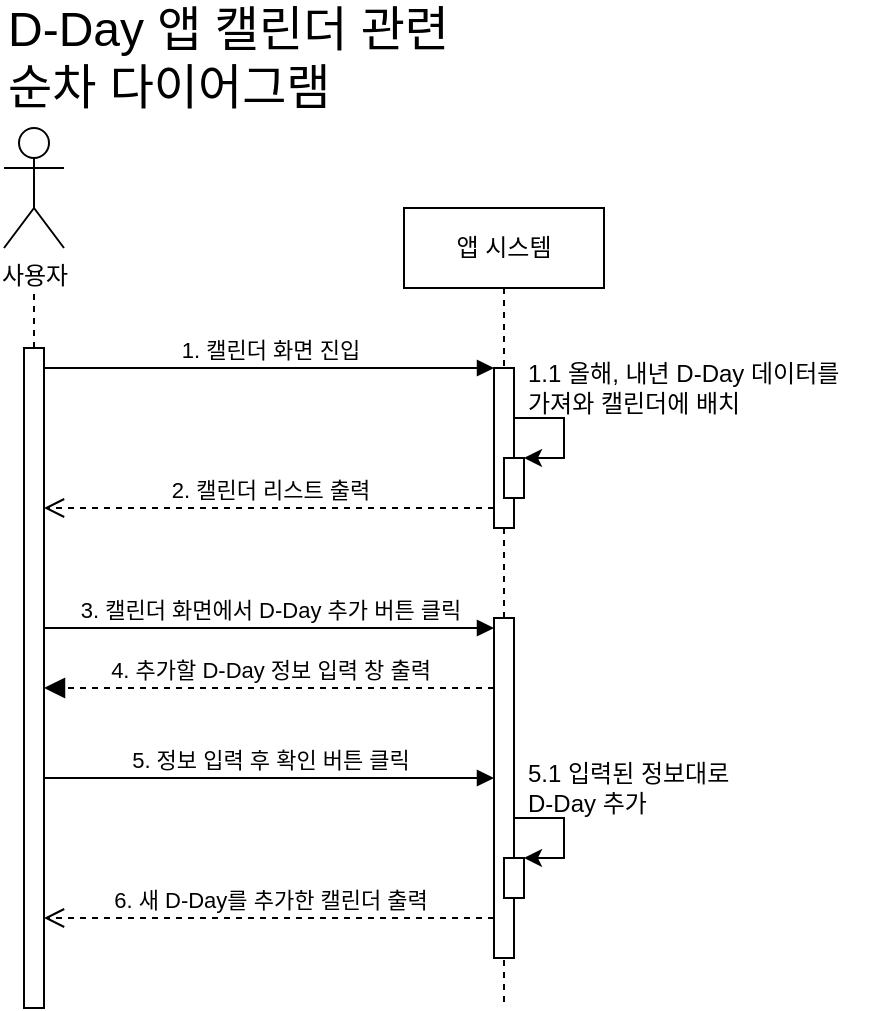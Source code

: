 <mxfile version="26.2.12">
  <diagram name="페이지-1" id="AUUasoNCJ9PqL8mBtpLe">
    <mxGraphModel dx="1446" dy="604" grid="1" gridSize="10" guides="1" tooltips="1" connect="1" arrows="1" fold="1" page="1" pageScale="1" pageWidth="827" pageHeight="1169" math="0" shadow="0">
      <root>
        <mxCell id="0" />
        <mxCell id="1" parent="0" />
        <mxCell id="uxOgyWLReFZ4HEI4TJ-G-1" value="앱 시스템" style="shape=umlLifeline;perimeter=lifelinePerimeter;whiteSpace=wrap;html=1;container=0;dropTarget=0;collapsible=0;recursiveResize=0;outlineConnect=0;portConstraint=eastwest;newEdgeStyle={&quot;edgeStyle&quot;:&quot;elbowEdgeStyle&quot;,&quot;elbow&quot;:&quot;vertical&quot;,&quot;curved&quot;:0,&quot;rounded&quot;:0};" parent="1" vertex="1">
          <mxGeometry x="280" y="120" width="100" height="400" as="geometry" />
        </mxCell>
        <mxCell id="uxOgyWLReFZ4HEI4TJ-G-2" value="" style="html=1;points=[];perimeter=orthogonalPerimeter;outlineConnect=0;targetShapes=umlLifeline;portConstraint=eastwest;newEdgeStyle={&quot;edgeStyle&quot;:&quot;elbowEdgeStyle&quot;,&quot;elbow&quot;:&quot;vertical&quot;,&quot;curved&quot;:0,&quot;rounded&quot;:0};" parent="uxOgyWLReFZ4HEI4TJ-G-1" vertex="1">
          <mxGeometry x="45" y="80" width="10" height="80" as="geometry" />
        </mxCell>
        <mxCell id="uxOgyWLReFZ4HEI4TJ-G-23" value="1.1 올해, 내년 D-Day 데이터를&lt;div&gt;가져와 캘린더에 배치&lt;/div&gt;" style="text;html=1;align=left;verticalAlign=middle;resizable=0;points=[];autosize=1;strokeColor=none;fillColor=none;" parent="uxOgyWLReFZ4HEI4TJ-G-1" vertex="1">
          <mxGeometry x="60" y="70" width="180" height="40" as="geometry" />
        </mxCell>
        <mxCell id="uxOgyWLReFZ4HEI4TJ-G-24" value="" style="endArrow=classic;html=1;rounded=0;edgeStyle=orthogonalEdgeStyle;" parent="uxOgyWLReFZ4HEI4TJ-G-1" target="uxOgyWLReFZ4HEI4TJ-G-25" edge="1">
          <mxGeometry width="50" height="50" relative="1" as="geometry">
            <mxPoint x="55" y="105" as="sourcePoint" />
            <mxPoint x="110" y="125" as="targetPoint" />
            <Array as="points">
              <mxPoint x="80" y="105" />
              <mxPoint x="80" y="125" />
            </Array>
          </mxGeometry>
        </mxCell>
        <mxCell id="uxOgyWLReFZ4HEI4TJ-G-25" value="" style="html=1;points=[];perimeter=orthogonalPerimeter;outlineConnect=0;targetShapes=umlLifeline;portConstraint=eastwest;newEdgeStyle={&quot;edgeStyle&quot;:&quot;elbowEdgeStyle&quot;,&quot;elbow&quot;:&quot;vertical&quot;,&quot;curved&quot;:0,&quot;rounded&quot;:0};" parent="uxOgyWLReFZ4HEI4TJ-G-1" vertex="1">
          <mxGeometry x="50" y="125" width="10" height="20" as="geometry" />
        </mxCell>
        <mxCell id="uxOgyWLReFZ4HEI4TJ-G-17" value="" style="endArrow=classic;html=1;rounded=0;edgeStyle=orthogonalEdgeStyle;" parent="uxOgyWLReFZ4HEI4TJ-G-1" target="uxOgyWLReFZ4HEI4TJ-G-18" edge="1">
          <mxGeometry width="50" height="50" relative="1" as="geometry">
            <mxPoint x="55" y="305" as="sourcePoint" />
            <mxPoint x="110" y="325" as="targetPoint" />
            <Array as="points">
              <mxPoint x="80" y="305" />
              <mxPoint x="80" y="325" />
            </Array>
          </mxGeometry>
        </mxCell>
        <mxCell id="uxOgyWLReFZ4HEI4TJ-G-21" value="6. 새 D-Day를 추가한 캘린더 출력" style="html=1;verticalAlign=bottom;endArrow=open;dashed=1;endSize=8;edgeStyle=elbowEdgeStyle;elbow=vertical;curved=0;rounded=0;" parent="uxOgyWLReFZ4HEI4TJ-G-1" edge="1">
          <mxGeometry relative="1" as="geometry">
            <mxPoint x="-180" y="355" as="targetPoint" />
            <Array as="points">
              <mxPoint x="-5" y="355" />
            </Array>
            <mxPoint x="45" y="355" as="sourcePoint" />
          </mxGeometry>
        </mxCell>
        <mxCell id="uxOgyWLReFZ4HEI4TJ-G-15" value="5.1 입력된 정보대로&lt;div&gt;D-Day&amp;nbsp;&lt;span style=&quot;background-color: transparent; color: light-dark(rgb(0, 0, 0), rgb(255, 255, 255));&quot;&gt;추가&lt;/span&gt;&lt;/div&gt;" style="text;html=1;align=left;verticalAlign=middle;resizable=0;points=[];autosize=1;strokeColor=none;fillColor=none;" parent="uxOgyWLReFZ4HEI4TJ-G-1" vertex="1">
          <mxGeometry x="60" y="270" width="120" height="40" as="geometry" />
        </mxCell>
        <mxCell id="uxOgyWLReFZ4HEI4TJ-G-16" value="" style="html=1;points=[];perimeter=orthogonalPerimeter;outlineConnect=0;targetShapes=umlLifeline;portConstraint=eastwest;newEdgeStyle={&quot;edgeStyle&quot;:&quot;elbowEdgeStyle&quot;,&quot;elbow&quot;:&quot;vertical&quot;,&quot;curved&quot;:0,&quot;rounded&quot;:0};" parent="uxOgyWLReFZ4HEI4TJ-G-1" vertex="1">
          <mxGeometry x="45" y="205" width="10" height="170" as="geometry" />
        </mxCell>
        <mxCell id="uxOgyWLReFZ4HEI4TJ-G-18" value="" style="html=1;points=[];perimeter=orthogonalPerimeter;outlineConnect=0;targetShapes=umlLifeline;portConstraint=eastwest;newEdgeStyle={&quot;edgeStyle&quot;:&quot;elbowEdgeStyle&quot;,&quot;elbow&quot;:&quot;vertical&quot;,&quot;curved&quot;:0,&quot;rounded&quot;:0};" parent="uxOgyWLReFZ4HEI4TJ-G-1" vertex="1">
          <mxGeometry x="50" y="325" width="10" height="20" as="geometry" />
        </mxCell>
        <mxCell id="uxOgyWLReFZ4HEI4TJ-G-7" value="1. 캘린더 화면 진입" style="html=1;verticalAlign=bottom;endArrow=block;edgeStyle=elbowEdgeStyle;elbow=vertical;curved=0;rounded=0;" parent="1" source="uxOgyWLReFZ4HEI4TJ-G-11" target="uxOgyWLReFZ4HEI4TJ-G-2" edge="1">
          <mxGeometry relative="1" as="geometry">
            <mxPoint x="200" y="210" as="sourcePoint" />
            <Array as="points">
              <mxPoint x="185" y="200" />
            </Array>
          </mxGeometry>
        </mxCell>
        <mxCell id="uxOgyWLReFZ4HEI4TJ-G-8" value="2. 캘린더 리스트 출력" style="html=1;verticalAlign=bottom;endArrow=open;dashed=1;endSize=8;edgeStyle=elbowEdgeStyle;elbow=vertical;curved=0;rounded=0;" parent="1" edge="1">
          <mxGeometry relative="1" as="geometry">
            <mxPoint x="100" y="270" as="targetPoint" />
            <Array as="points">
              <mxPoint x="195" y="270" />
            </Array>
            <mxPoint x="325" y="270" as="sourcePoint" />
          </mxGeometry>
        </mxCell>
        <mxCell id="uxOgyWLReFZ4HEI4TJ-G-9" value="사용자" style="shape=umlActor;verticalLabelPosition=bottom;verticalAlign=top;html=1;outlineConnect=0;" parent="1" vertex="1">
          <mxGeometry x="80" y="80" width="30" height="60" as="geometry" />
        </mxCell>
        <mxCell id="uxOgyWLReFZ4HEI4TJ-G-10" value="" style="endArrow=none;dashed=1;html=1;rounded=0;" parent="1" source="uxOgyWLReFZ4HEI4TJ-G-11" edge="1">
          <mxGeometry width="50" height="50" relative="1" as="geometry">
            <mxPoint x="95" y="420" as="sourcePoint" />
            <mxPoint x="95" y="160" as="targetPoint" />
          </mxGeometry>
        </mxCell>
        <mxCell id="uxOgyWLReFZ4HEI4TJ-G-11" value="" style="html=1;points=[];perimeter=orthogonalPerimeter;outlineConnect=0;targetShapes=umlLifeline;portConstraint=eastwest;newEdgeStyle={&quot;edgeStyle&quot;:&quot;elbowEdgeStyle&quot;,&quot;elbow&quot;:&quot;vertical&quot;,&quot;curved&quot;:0,&quot;rounded&quot;:0};" parent="1" vertex="1">
          <mxGeometry x="90" y="190" width="10" height="330" as="geometry" />
        </mxCell>
        <mxCell id="uxOgyWLReFZ4HEI4TJ-G-14" value="D-Day 앱 캘린더 관련&lt;div&gt;순차 다이어그램&lt;/div&gt;" style="text;html=1;align=left;verticalAlign=middle;whiteSpace=wrap;rounded=0;fontSize=24;" parent="1" vertex="1">
          <mxGeometry x="80" y="30" width="310" height="30" as="geometry" />
        </mxCell>
        <mxCell id="uxOgyWLReFZ4HEI4TJ-G-19" value="3. 캘린더 화면에서 D-Day 추가 버튼 클릭" style="html=1;verticalAlign=bottom;endArrow=block;edgeStyle=elbowEdgeStyle;elbow=vertical;curved=0;rounded=0;" parent="1" target="uxOgyWLReFZ4HEI4TJ-G-16" edge="1">
          <mxGeometry relative="1" as="geometry">
            <mxPoint x="100" y="330" as="sourcePoint" />
            <Array as="points">
              <mxPoint x="175" y="330" />
            </Array>
            <mxPoint x="285" y="330" as="targetPoint" />
          </mxGeometry>
        </mxCell>
        <mxCell id="uxOgyWLReFZ4HEI4TJ-G-20" value="5. 정보 입력 후 확인 버튼 클릭" style="html=1;verticalAlign=bottom;endArrow=block;edgeStyle=elbowEdgeStyle;elbow=horizontal;curved=0;rounded=0;" parent="1" target="uxOgyWLReFZ4HEI4TJ-G-16" edge="1">
          <mxGeometry relative="1" as="geometry">
            <mxPoint x="100" y="405" as="sourcePoint" />
            <Array as="points">
              <mxPoint x="195" y="405" />
            </Array>
            <mxPoint x="275" y="405" as="targetPoint" />
          </mxGeometry>
        </mxCell>
        <mxCell id="uxOgyWLReFZ4HEI4TJ-G-22" value="4. 추가할 D-Day 정보 입력 창 출력" style="html=1;verticalAlign=bottom;endArrow=block;dashed=1;endSize=8;edgeStyle=elbowEdgeStyle;elbow=vertical;curved=0;rounded=0;endFill=1;" parent="1" source="uxOgyWLReFZ4HEI4TJ-G-16" edge="1">
          <mxGeometry relative="1" as="geometry">
            <mxPoint x="100" y="360" as="targetPoint" />
            <Array as="points">
              <mxPoint x="185" y="360" />
            </Array>
            <mxPoint x="300" y="360" as="sourcePoint" />
          </mxGeometry>
        </mxCell>
      </root>
    </mxGraphModel>
  </diagram>
</mxfile>
